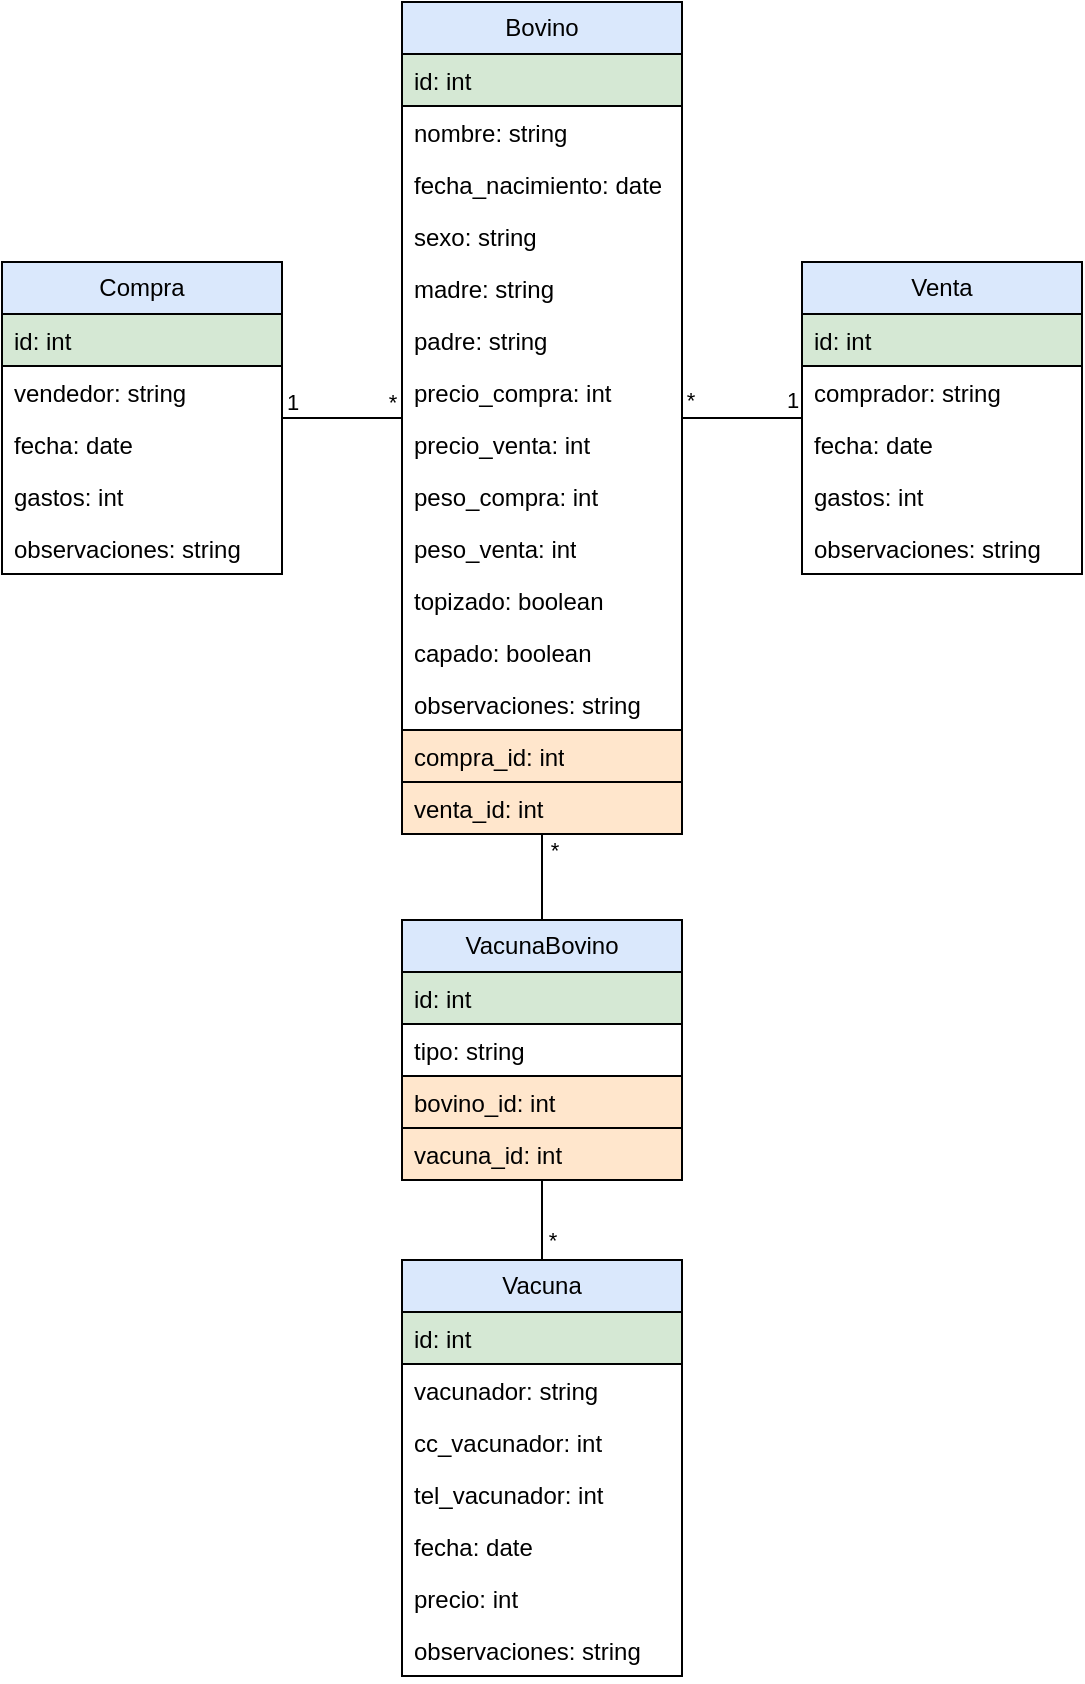 <mxfile version="24.7.17">
  <diagram name="Página-1" id="lPSiVnp0wJmwnZrWIXDH">
    <mxGraphModel grid="1" page="1" gridSize="10" guides="1" tooltips="1" connect="1" arrows="1" fold="1" pageScale="1" pageWidth="850" pageHeight="1100" math="0" shadow="0">
      <root>
        <mxCell id="0" />
        <mxCell id="1" parent="0" />
        <mxCell id="eg6TG4FIzgnyhcrWpmWQ-1" value="&lt;div&gt;Bovino&lt;/div&gt;" style="swimlane;fontStyle=0;childLayout=stackLayout;horizontal=1;startSize=26;fillColor=#dae8fc;horizontalStack=0;resizeParent=1;resizeParentMax=0;resizeLast=0;collapsible=1;marginBottom=0;whiteSpace=wrap;html=1;strokeColor=#000000;" vertex="1" parent="1">
          <mxGeometry x="200" width="140" height="416" as="geometry" />
        </mxCell>
        <mxCell id="wZeO7cP8I6k_q_Ie45lq-32" value="id: int" style="text;strokeColor=#000000;fillColor=#d5e8d4;align=left;verticalAlign=top;spacingLeft=4;spacingRight=4;overflow=hidden;rotatable=0;points=[[0,0.5],[1,0.5]];portConstraint=eastwest;whiteSpace=wrap;html=1;" vertex="1" parent="eg6TG4FIzgnyhcrWpmWQ-1">
          <mxGeometry y="26" width="140" height="26" as="geometry" />
        </mxCell>
        <mxCell id="eg6TG4FIzgnyhcrWpmWQ-4" value="nombre: string" style="text;strokeColor=none;fillColor=none;align=left;verticalAlign=top;spacingLeft=4;spacingRight=4;overflow=hidden;rotatable=0;points=[[0,0.5],[1,0.5]];portConstraint=eastwest;whiteSpace=wrap;html=1;" vertex="1" parent="eg6TG4FIzgnyhcrWpmWQ-1">
          <mxGeometry y="52" width="140" height="26" as="geometry" />
        </mxCell>
        <mxCell id="eg6TG4FIzgnyhcrWpmWQ-2" value="&lt;div&gt;fecha_nacimiento: date&lt;/div&gt;" style="text;strokeColor=none;fillColor=none;align=left;verticalAlign=top;spacingLeft=4;spacingRight=4;overflow=hidden;rotatable=0;points=[[0,0.5],[1,0.5]];portConstraint=eastwest;whiteSpace=wrap;html=1;" vertex="1" parent="eg6TG4FIzgnyhcrWpmWQ-1">
          <mxGeometry y="78" width="140" height="26" as="geometry" />
        </mxCell>
        <mxCell id="eg6TG4FIzgnyhcrWpmWQ-3" value="sexo: string" style="text;strokeColor=none;fillColor=none;align=left;verticalAlign=top;spacingLeft=4;spacingRight=4;overflow=hidden;rotatable=0;points=[[0,0.5],[1,0.5]];portConstraint=eastwest;whiteSpace=wrap;html=1;" vertex="1" parent="eg6TG4FIzgnyhcrWpmWQ-1">
          <mxGeometry y="104" width="140" height="26" as="geometry" />
        </mxCell>
        <mxCell id="eg6TG4FIzgnyhcrWpmWQ-9" value="madre: string" style="text;strokeColor=none;fillColor=none;align=left;verticalAlign=top;spacingLeft=4;spacingRight=4;overflow=hidden;rotatable=0;points=[[0,0.5],[1,0.5]];portConstraint=eastwest;whiteSpace=wrap;html=1;" vertex="1" parent="eg6TG4FIzgnyhcrWpmWQ-1">
          <mxGeometry y="130" width="140" height="26" as="geometry" />
        </mxCell>
        <mxCell id="eg6TG4FIzgnyhcrWpmWQ-5" value="padre: string" style="text;strokeColor=none;fillColor=none;align=left;verticalAlign=top;spacingLeft=4;spacingRight=4;overflow=hidden;rotatable=0;points=[[0,0.5],[1,0.5]];portConstraint=eastwest;whiteSpace=wrap;html=1;" vertex="1" parent="eg6TG4FIzgnyhcrWpmWQ-1">
          <mxGeometry y="156" width="140" height="26" as="geometry" />
        </mxCell>
        <mxCell id="T6L1v_uXj9oScG7mWSCm-1" value="precio_compra: int" style="text;strokeColor=none;fillColor=none;align=left;verticalAlign=top;spacingLeft=4;spacingRight=4;overflow=hidden;rotatable=0;points=[[0,0.5],[1,0.5]];portConstraint=eastwest;whiteSpace=wrap;html=1;" vertex="1" parent="eg6TG4FIzgnyhcrWpmWQ-1">
          <mxGeometry y="182" width="140" height="26" as="geometry" />
        </mxCell>
        <mxCell id="T6L1v_uXj9oScG7mWSCm-2" value="precio_venta: int" style="text;strokeColor=none;fillColor=none;align=left;verticalAlign=top;spacingLeft=4;spacingRight=4;overflow=hidden;rotatable=0;points=[[0,0.5],[1,0.5]];portConstraint=eastwest;whiteSpace=wrap;html=1;" vertex="1" parent="eg6TG4FIzgnyhcrWpmWQ-1">
          <mxGeometry y="208" width="140" height="26" as="geometry" />
        </mxCell>
        <mxCell id="T6L1v_uXj9oScG7mWSCm-4" value="peso_compra: int" style="text;strokeColor=none;fillColor=none;align=left;verticalAlign=top;spacingLeft=4;spacingRight=4;overflow=hidden;rotatable=0;points=[[0,0.5],[1,0.5]];portConstraint=eastwest;whiteSpace=wrap;html=1;" vertex="1" parent="eg6TG4FIzgnyhcrWpmWQ-1">
          <mxGeometry y="234" width="140" height="26" as="geometry" />
        </mxCell>
        <mxCell id="T6L1v_uXj9oScG7mWSCm-3" value="peso_venta: int" style="text;strokeColor=none;fillColor=none;align=left;verticalAlign=top;spacingLeft=4;spacingRight=4;overflow=hidden;rotatable=0;points=[[0,0.5],[1,0.5]];portConstraint=eastwest;whiteSpace=wrap;html=1;" vertex="1" parent="eg6TG4FIzgnyhcrWpmWQ-1">
          <mxGeometry y="260" width="140" height="26" as="geometry" />
        </mxCell>
        <mxCell id="IGrMK2kyPCR8mYoi-izt-1" value="topizado: boolean" style="text;strokeColor=none;fillColor=none;align=left;verticalAlign=top;spacingLeft=4;spacingRight=4;overflow=hidden;rotatable=0;points=[[0,0.5],[1,0.5]];portConstraint=eastwest;whiteSpace=wrap;html=1;" vertex="1" parent="eg6TG4FIzgnyhcrWpmWQ-1">
          <mxGeometry y="286" width="140" height="26" as="geometry" />
        </mxCell>
        <mxCell id="DcTcSvY1HFLBg2bkIWii-1" value="capado: boolean" style="text;strokeColor=none;fillColor=none;align=left;verticalAlign=top;spacingLeft=4;spacingRight=4;overflow=hidden;rotatable=0;points=[[0,0.5],[1,0.5]];portConstraint=eastwest;whiteSpace=wrap;html=1;" vertex="1" parent="eg6TG4FIzgnyhcrWpmWQ-1">
          <mxGeometry y="312" width="140" height="26" as="geometry" />
        </mxCell>
        <mxCell id="eg6TG4FIzgnyhcrWpmWQ-8" value="observaciones: string" style="text;strokeColor=none;fillColor=none;align=left;verticalAlign=top;spacingLeft=4;spacingRight=4;overflow=hidden;rotatable=0;points=[[0,0.5],[1,0.5]];portConstraint=eastwest;whiteSpace=wrap;html=1;" vertex="1" parent="eg6TG4FIzgnyhcrWpmWQ-1">
          <mxGeometry y="338" width="140" height="26" as="geometry" />
        </mxCell>
        <mxCell id="wZeO7cP8I6k_q_Ie45lq-30" value="compra_id: int" style="text;strokeColor=#000000;fillColor=#ffe6cc;align=left;verticalAlign=top;spacingLeft=4;spacingRight=4;overflow=hidden;rotatable=0;points=[[0,0.5],[1,0.5]];portConstraint=eastwest;whiteSpace=wrap;html=1;" vertex="1" parent="eg6TG4FIzgnyhcrWpmWQ-1">
          <mxGeometry y="364" width="140" height="26" as="geometry" />
        </mxCell>
        <mxCell id="wZeO7cP8I6k_q_Ie45lq-31" value="venta_id: int" style="text;strokeColor=#000000;fillColor=#ffe6cc;align=left;verticalAlign=top;spacingLeft=4;spacingRight=4;overflow=hidden;rotatable=0;points=[[0,0.5],[1,0.5]];portConstraint=eastwest;whiteSpace=wrap;html=1;" vertex="1" parent="eg6TG4FIzgnyhcrWpmWQ-1">
          <mxGeometry y="390" width="140" height="26" as="geometry" />
        </mxCell>
        <mxCell id="wZeO7cP8I6k_q_Ie45lq-1" value="&lt;div&gt;Compra&lt;/div&gt;" style="swimlane;fontStyle=0;childLayout=stackLayout;horizontal=1;startSize=26;fillColor=#dae8fc;horizontalStack=0;resizeParent=1;resizeParentMax=0;resizeLast=0;collapsible=1;marginBottom=0;whiteSpace=wrap;html=1;strokeColor=#000000;" vertex="1" parent="1">
          <mxGeometry y="130" width="140" height="156" as="geometry" />
        </mxCell>
        <mxCell id="wZeO7cP8I6k_q_Ie45lq-33" value="id: int" style="text;strokeColor=#000000;fillColor=#d5e8d4;align=left;verticalAlign=top;spacingLeft=4;spacingRight=4;overflow=hidden;rotatable=0;points=[[0,0.5],[1,0.5]];portConstraint=eastwest;whiteSpace=wrap;html=1;" vertex="1" parent="wZeO7cP8I6k_q_Ie45lq-1">
          <mxGeometry y="26" width="140" height="26" as="geometry" />
        </mxCell>
        <mxCell id="wZeO7cP8I6k_q_Ie45lq-2" value="vendedor: string" style="text;strokeColor=none;fillColor=none;align=left;verticalAlign=top;spacingLeft=4;spacingRight=4;overflow=hidden;rotatable=0;points=[[0,0.5],[1,0.5]];portConstraint=eastwest;whiteSpace=wrap;html=1;" vertex="1" parent="wZeO7cP8I6k_q_Ie45lq-1">
          <mxGeometry y="52" width="140" height="26" as="geometry" />
        </mxCell>
        <mxCell id="wZeO7cP8I6k_q_Ie45lq-3" value="&lt;div&gt;fecha: date&lt;/div&gt;" style="text;strokeColor=none;fillColor=none;align=left;verticalAlign=top;spacingLeft=4;spacingRight=4;overflow=hidden;rotatable=0;points=[[0,0.5],[1,0.5]];portConstraint=eastwest;whiteSpace=wrap;html=1;" vertex="1" parent="wZeO7cP8I6k_q_Ie45lq-1">
          <mxGeometry y="78" width="140" height="26" as="geometry" />
        </mxCell>
        <mxCell id="wZeO7cP8I6k_q_Ie45lq-4" value="gastos: int" style="text;strokeColor=none;fillColor=none;align=left;verticalAlign=top;spacingLeft=4;spacingRight=4;overflow=hidden;rotatable=0;points=[[0,0.5],[1,0.5]];portConstraint=eastwest;whiteSpace=wrap;html=1;" vertex="1" parent="wZeO7cP8I6k_q_Ie45lq-1">
          <mxGeometry y="104" width="140" height="26" as="geometry" />
        </mxCell>
        <mxCell id="wZeO7cP8I6k_q_Ie45lq-21" value="observaciones: string" style="text;strokeColor=none;fillColor=none;align=left;verticalAlign=top;spacingLeft=4;spacingRight=4;overflow=hidden;rotatable=0;points=[[0,0.5],[1,0.5]];portConstraint=eastwest;whiteSpace=wrap;html=1;" vertex="1" parent="wZeO7cP8I6k_q_Ie45lq-1">
          <mxGeometry y="130" width="140" height="26" as="geometry" />
        </mxCell>
        <mxCell id="wZeO7cP8I6k_q_Ie45lq-10" value="Venta" style="swimlane;fontStyle=0;childLayout=stackLayout;horizontal=1;startSize=26;fillColor=#dae8fc;horizontalStack=0;resizeParent=1;resizeParentMax=0;resizeLast=0;collapsible=1;marginBottom=0;whiteSpace=wrap;html=1;strokeColor=#000000;" vertex="1" parent="1">
          <mxGeometry x="400" y="130" width="140" height="156" as="geometry" />
        </mxCell>
        <mxCell id="wZeO7cP8I6k_q_Ie45lq-34" value="id: int" style="text;strokeColor=#000000;fillColor=#d5e8d4;align=left;verticalAlign=top;spacingLeft=4;spacingRight=4;overflow=hidden;rotatable=0;points=[[0,0.5],[1,0.5]];portConstraint=eastwest;whiteSpace=wrap;html=1;" vertex="1" parent="wZeO7cP8I6k_q_Ie45lq-10">
          <mxGeometry y="26" width="140" height="26" as="geometry" />
        </mxCell>
        <mxCell id="wZeO7cP8I6k_q_Ie45lq-11" value="comprador: string" style="text;strokeColor=none;fillColor=none;align=left;verticalAlign=top;spacingLeft=4;spacingRight=4;overflow=hidden;rotatable=0;points=[[0,0.5],[1,0.5]];portConstraint=eastwest;whiteSpace=wrap;html=1;" vertex="1" parent="wZeO7cP8I6k_q_Ie45lq-10">
          <mxGeometry y="52" width="140" height="26" as="geometry" />
        </mxCell>
        <mxCell id="wZeO7cP8I6k_q_Ie45lq-12" value="&lt;div&gt;fecha: date&lt;/div&gt;" style="text;strokeColor=none;fillColor=none;align=left;verticalAlign=top;spacingLeft=4;spacingRight=4;overflow=hidden;rotatable=0;points=[[0,0.5],[1,0.5]];portConstraint=eastwest;whiteSpace=wrap;html=1;" vertex="1" parent="wZeO7cP8I6k_q_Ie45lq-10">
          <mxGeometry y="78" width="140" height="26" as="geometry" />
        </mxCell>
        <mxCell id="wZeO7cP8I6k_q_Ie45lq-13" value="gastos: int" style="text;strokeColor=none;fillColor=none;align=left;verticalAlign=top;spacingLeft=4;spacingRight=4;overflow=hidden;rotatable=0;points=[[0,0.5],[1,0.5]];portConstraint=eastwest;whiteSpace=wrap;html=1;" vertex="1" parent="wZeO7cP8I6k_q_Ie45lq-10">
          <mxGeometry y="104" width="140" height="26" as="geometry" />
        </mxCell>
        <mxCell id="wZeO7cP8I6k_q_Ie45lq-20" value="observaciones: string" style="text;strokeColor=none;fillColor=none;align=left;verticalAlign=top;spacingLeft=4;spacingRight=4;overflow=hidden;rotatable=0;points=[[0,0.5],[1,0.5]];portConstraint=eastwest;whiteSpace=wrap;html=1;" vertex="1" parent="wZeO7cP8I6k_q_Ie45lq-10">
          <mxGeometry y="130" width="140" height="26" as="geometry" />
        </mxCell>
        <mxCell id="wZeO7cP8I6k_q_Ie45lq-23" value="" style="endArrow=none;html=1;rounded=0;" edge="1" parent="1" source="eg6TG4FIzgnyhcrWpmWQ-1" target="wZeO7cP8I6k_q_Ie45lq-1">
          <mxGeometry relative="1" as="geometry">
            <mxPoint x="340" y="210" as="sourcePoint" />
            <mxPoint x="440" y="230" as="targetPoint" />
          </mxGeometry>
        </mxCell>
        <mxCell id="wZeO7cP8I6k_q_Ie45lq-28" value="1" style="edgeLabel;html=1;align=center;verticalAlign=middle;resizable=0;points=[];" vertex="1" connectable="0" parent="wZeO7cP8I6k_q_Ie45lq-23">
          <mxGeometry x="0.868" relative="1" as="geometry">
            <mxPoint x="1" y="-8" as="offset" />
          </mxGeometry>
        </mxCell>
        <mxCell id="wZeO7cP8I6k_q_Ie45lq-29" value="*" style="edgeLabel;html=1;align=center;verticalAlign=middle;resizable=0;points=[];" vertex="1" connectable="0" parent="wZeO7cP8I6k_q_Ie45lq-23">
          <mxGeometry x="-0.863" relative="1" as="geometry">
            <mxPoint x="-1" y="-8" as="offset" />
          </mxGeometry>
        </mxCell>
        <mxCell id="wZeO7cP8I6k_q_Ie45lq-25" value="" style="endArrow=none;html=1;rounded=0;" edge="1" parent="1" source="eg6TG4FIzgnyhcrWpmWQ-1" target="wZeO7cP8I6k_q_Ie45lq-10">
          <mxGeometry relative="1" as="geometry">
            <mxPoint x="360" y="230" as="sourcePoint" />
            <mxPoint x="460" y="250" as="targetPoint" />
          </mxGeometry>
        </mxCell>
        <mxCell id="wZeO7cP8I6k_q_Ie45lq-26" value="1" style="edgeLabel;html=1;align=center;verticalAlign=middle;resizable=0;points=[];" vertex="1" connectable="0" parent="wZeO7cP8I6k_q_Ie45lq-25">
          <mxGeometry x="0.842" relative="1" as="geometry">
            <mxPoint x="-1" y="-9" as="offset" />
          </mxGeometry>
        </mxCell>
        <mxCell id="wZeO7cP8I6k_q_Ie45lq-27" value="*" style="edgeLabel;html=1;align=center;verticalAlign=middle;resizable=0;points=[];" vertex="1" connectable="0" parent="wZeO7cP8I6k_q_Ie45lq-25">
          <mxGeometry x="-0.894" relative="1" as="geometry">
            <mxPoint x="1" y="-9" as="offset" />
          </mxGeometry>
        </mxCell>
        <mxCell id="sFT7LOesDlVSeqsboQte-1" value="Vacuna" style="swimlane;fontStyle=0;childLayout=stackLayout;horizontal=1;startSize=26;fillColor=#dae8fc;horizontalStack=0;resizeParent=1;resizeParentMax=0;resizeLast=0;collapsible=1;marginBottom=0;whiteSpace=wrap;html=1;strokeColor=#000000;" vertex="1" parent="1">
          <mxGeometry x="200" y="629" width="140" height="208" as="geometry" />
        </mxCell>
        <mxCell id="sFT7LOesDlVSeqsboQte-2" value="id: int" style="text;strokeColor=#000000;fillColor=#d5e8d4;align=left;verticalAlign=top;spacingLeft=4;spacingRight=4;overflow=hidden;rotatable=0;points=[[0,0.5],[1,0.5]];portConstraint=eastwest;whiteSpace=wrap;html=1;" vertex="1" parent="sFT7LOesDlVSeqsboQte-1">
          <mxGeometry y="26" width="140" height="26" as="geometry" />
        </mxCell>
        <mxCell id="sFT7LOesDlVSeqsboQte-3" value="vacunador: string" style="text;strokeColor=none;fillColor=none;align=left;verticalAlign=top;spacingLeft=4;spacingRight=4;overflow=hidden;rotatable=0;points=[[0,0.5],[1,0.5]];portConstraint=eastwest;whiteSpace=wrap;html=1;" vertex="1" parent="sFT7LOesDlVSeqsboQte-1">
          <mxGeometry y="52" width="140" height="26" as="geometry" />
        </mxCell>
        <mxCell id="sFT7LOesDlVSeqsboQte-4" value="cc_vacunador: int" style="text;strokeColor=none;fillColor=none;align=left;verticalAlign=top;spacingLeft=4;spacingRight=4;overflow=hidden;rotatable=0;points=[[0,0.5],[1,0.5]];portConstraint=eastwest;whiteSpace=wrap;html=1;" vertex="1" parent="sFT7LOesDlVSeqsboQte-1">
          <mxGeometry y="78" width="140" height="26" as="geometry" />
        </mxCell>
        <mxCell id="IGrMK2kyPCR8mYoi-izt-8" value="tel_vacunador: int" style="text;strokeColor=none;fillColor=none;align=left;verticalAlign=top;spacingLeft=4;spacingRight=4;overflow=hidden;rotatable=0;points=[[0,0.5],[1,0.5]];portConstraint=eastwest;whiteSpace=wrap;html=1;" vertex="1" parent="sFT7LOesDlVSeqsboQte-1">
          <mxGeometry y="104" width="140" height="26" as="geometry" />
        </mxCell>
        <mxCell id="sFT7LOesDlVSeqsboQte-5" value="fecha: date" style="text;strokeColor=none;fillColor=none;align=left;verticalAlign=top;spacingLeft=4;spacingRight=4;overflow=hidden;rotatable=0;points=[[0,0.5],[1,0.5]];portConstraint=eastwest;whiteSpace=wrap;html=1;" vertex="1" parent="sFT7LOesDlVSeqsboQte-1">
          <mxGeometry y="130" width="140" height="26" as="geometry" />
        </mxCell>
        <mxCell id="sFT7LOesDlVSeqsboQte-6" value="precio: int" style="text;strokeColor=none;fillColor=none;align=left;verticalAlign=top;spacingLeft=4;spacingRight=4;overflow=hidden;rotatable=0;points=[[0,0.5],[1,0.5]];portConstraint=eastwest;whiteSpace=wrap;html=1;" vertex="1" parent="sFT7LOesDlVSeqsboQte-1">
          <mxGeometry y="156" width="140" height="26" as="geometry" />
        </mxCell>
        <mxCell id="sFT7LOesDlVSeqsboQte-7" value="observaciones: string" style="text;strokeColor=none;fillColor=none;align=left;verticalAlign=top;spacingLeft=4;spacingRight=4;overflow=hidden;rotatable=0;points=[[0,0.5],[1,0.5]];portConstraint=eastwest;whiteSpace=wrap;html=1;" vertex="1" parent="sFT7LOesDlVSeqsboQte-1">
          <mxGeometry y="182" width="140" height="26" as="geometry" />
        </mxCell>
        <mxCell id="sFT7LOesDlVSeqsboQte-10" value="VacunaBovino" style="swimlane;fontStyle=0;childLayout=stackLayout;horizontal=1;startSize=26;fillColor=#dae8fc;horizontalStack=0;resizeParent=1;resizeParentMax=0;resizeLast=0;collapsible=1;marginBottom=0;whiteSpace=wrap;html=1;strokeColor=#000000;" vertex="1" parent="1">
          <mxGeometry x="200" y="459" width="140" height="130" as="geometry" />
        </mxCell>
        <mxCell id="sFT7LOesDlVSeqsboQte-11" value="id: int" style="text;strokeColor=#000000;fillColor=#d5e8d4;align=left;verticalAlign=top;spacingLeft=4;spacingRight=4;overflow=hidden;rotatable=0;points=[[0,0.5],[1,0.5]];portConstraint=eastwest;whiteSpace=wrap;html=1;" vertex="1" parent="sFT7LOesDlVSeqsboQte-10">
          <mxGeometry y="26" width="140" height="26" as="geometry" />
        </mxCell>
        <mxCell id="sFT7LOesDlVSeqsboQte-12" value="tipo: string" style="text;strokeColor=none;fillColor=none;align=left;verticalAlign=top;spacingLeft=4;spacingRight=4;overflow=hidden;rotatable=0;points=[[0,0.5],[1,0.5]];portConstraint=eastwest;whiteSpace=wrap;html=1;" vertex="1" parent="sFT7LOesDlVSeqsboQte-10">
          <mxGeometry y="52" width="140" height="26" as="geometry" />
        </mxCell>
        <mxCell id="sFT7LOesDlVSeqsboQte-17" value="bovino_id: int" style="text;strokeColor=#000000;fillColor=#ffe6cc;align=left;verticalAlign=top;spacingLeft=4;spacingRight=4;overflow=hidden;rotatable=0;points=[[0,0.5],[1,0.5]];portConstraint=eastwest;whiteSpace=wrap;html=1;" vertex="1" parent="sFT7LOesDlVSeqsboQte-10">
          <mxGeometry y="78" width="140" height="26" as="geometry" />
        </mxCell>
        <mxCell id="sFT7LOesDlVSeqsboQte-18" value="vacuna_id: int" style="text;strokeColor=#000000;fillColor=#ffe6cc;align=left;verticalAlign=top;spacingLeft=4;spacingRight=4;overflow=hidden;rotatable=0;points=[[0,0.5],[1,0.5]];portConstraint=eastwest;whiteSpace=wrap;html=1;" vertex="1" parent="sFT7LOesDlVSeqsboQte-10">
          <mxGeometry y="104" width="140" height="26" as="geometry" />
        </mxCell>
        <mxCell id="IGrMK2kyPCR8mYoi-izt-2" value="" style="endArrow=none;html=1;rounded=0;" edge="1" parent="1" source="eg6TG4FIzgnyhcrWpmWQ-1" target="sFT7LOesDlVSeqsboQte-10">
          <mxGeometry relative="1" as="geometry">
            <mxPoint x="410" y="250" as="sourcePoint" />
            <mxPoint x="520" y="350" as="targetPoint" />
          </mxGeometry>
        </mxCell>
        <mxCell id="IGrMK2kyPCR8mYoi-izt-4" value="*" style="edgeLabel;html=1;align=center;verticalAlign=middle;resizable=0;points=[];" connectable="0" vertex="1" parent="IGrMK2kyPCR8mYoi-izt-2">
          <mxGeometry x="-0.894" relative="1" as="geometry">
            <mxPoint x="6" y="5" as="offset" />
          </mxGeometry>
        </mxCell>
        <mxCell id="IGrMK2kyPCR8mYoi-izt-5" value="" style="endArrow=none;html=1;rounded=0;" edge="1" parent="1" source="sFT7LOesDlVSeqsboQte-1" target="sFT7LOesDlVSeqsboQte-10">
          <mxGeometry relative="1" as="geometry">
            <mxPoint x="450" y="407.5" as="sourcePoint" />
            <mxPoint x="510" y="407.5" as="targetPoint" />
          </mxGeometry>
        </mxCell>
        <mxCell id="IGrMK2kyPCR8mYoi-izt-7" value="*" style="edgeLabel;html=1;align=center;verticalAlign=middle;resizable=0;points=[];" connectable="0" vertex="1" parent="IGrMK2kyPCR8mYoi-izt-5">
          <mxGeometry x="-0.894" relative="1" as="geometry">
            <mxPoint x="5" y="-8" as="offset" />
          </mxGeometry>
        </mxCell>
      </root>
    </mxGraphModel>
  </diagram>
</mxfile>
